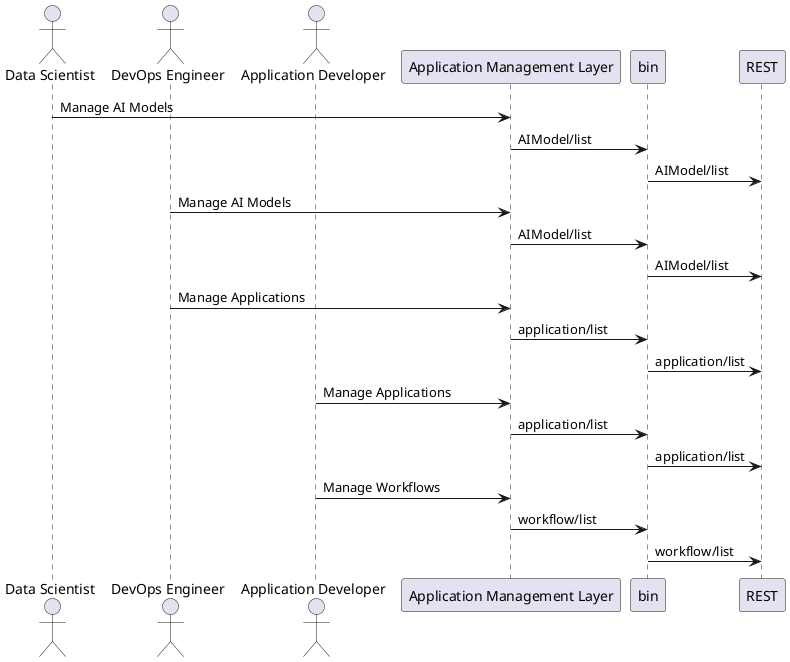 @startuml

actor "Data Scientist" as datascientist

actor "DevOps Engineer" as devops

actor "Application Developer" as appdev




datascientist -> "Application Management Layer": Manage AI Models
"Application Management Layer" -> bin: AIModel/list
bin -> REST: AIModel/list

devops -> "Application Management Layer": Manage AI Models
"Application Management Layer" -> bin: AIModel/list
bin -> REST: AIModel/list

devops -> "Application Management Layer": Manage Applications
"Application Management Layer" -> bin: application/list
bin -> REST: application/list

appdev -> "Application Management Layer": Manage Applications
"Application Management Layer" -> bin: application/list
bin -> REST: application/list

appdev -> "Application Management Layer": Manage Workflows
"Application Management Layer" -> bin: workflow/list
bin -> REST: workflow/list


@enduml
